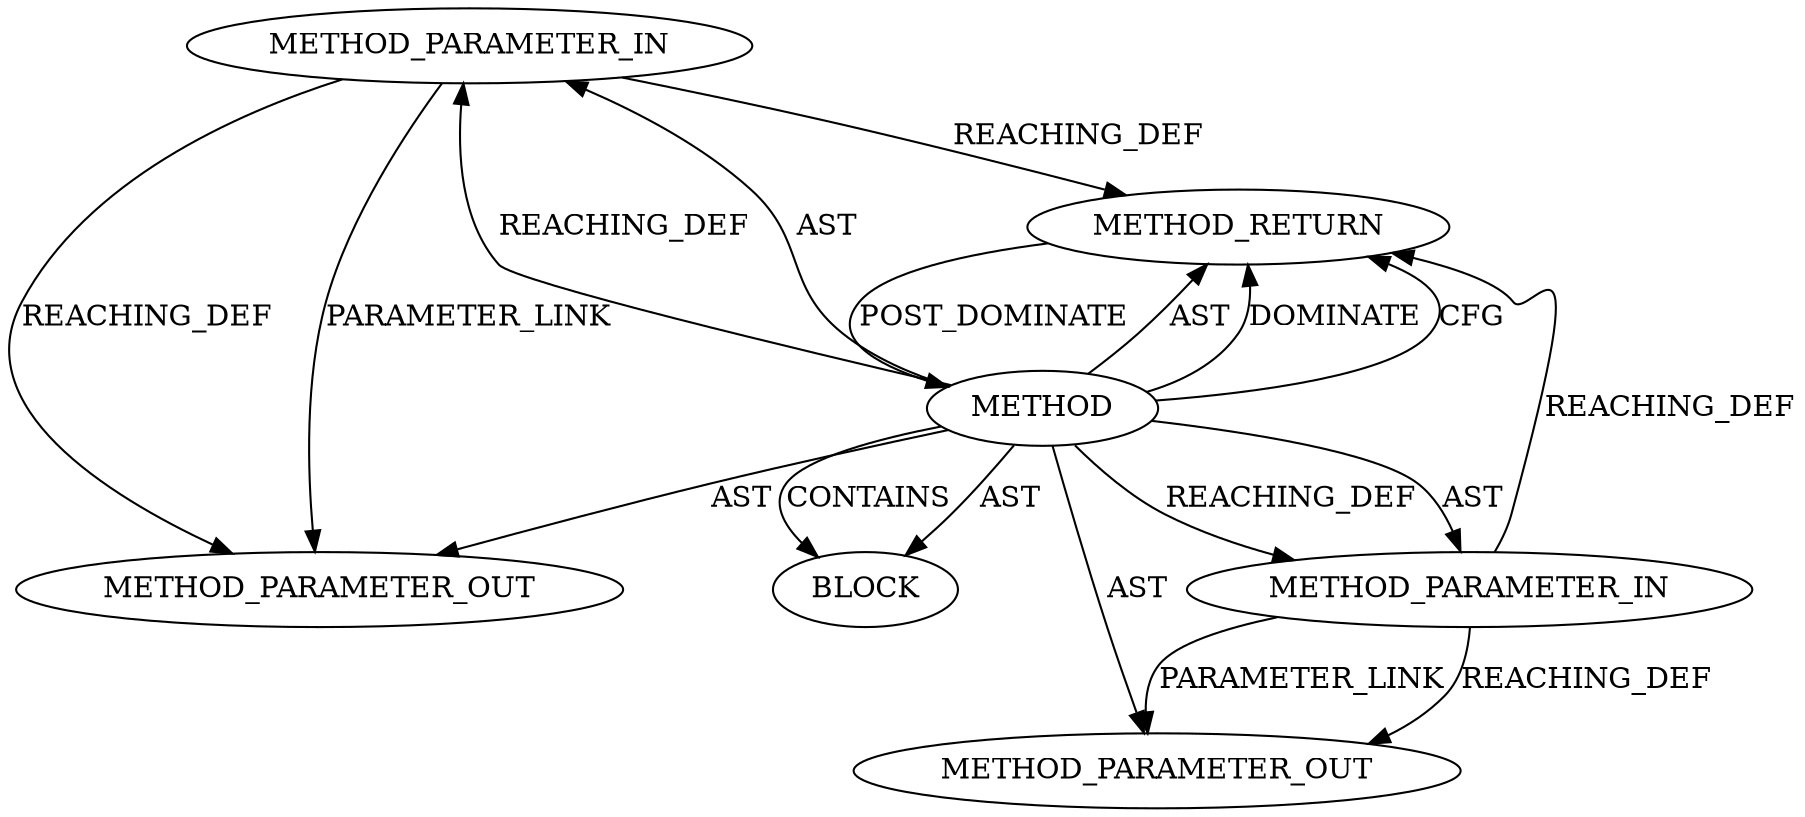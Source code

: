 digraph {
  22166 [label=METHOD_PARAMETER_OUT ORDER=2 CODE="p2" IS_VARIADIC=false TYPE_FULL_NAME="ANY" EVALUATION_STRATEGY="BY_VALUE" INDEX=2 NAME="p2"]
  20397 [label=METHOD_PARAMETER_IN ORDER=2 CODE="p2" IS_VARIADIC=false TYPE_FULL_NAME="ANY" EVALUATION_STRATEGY="BY_VALUE" INDEX=2 NAME="p2"]
  20398 [label=BLOCK ORDER=1 ARGUMENT_INDEX=1 CODE="<empty>" TYPE_FULL_NAME="ANY"]
  20399 [label=METHOD_RETURN ORDER=2 CODE="RET" TYPE_FULL_NAME="ANY" EVALUATION_STRATEGY="BY_VALUE"]
  20395 [label=METHOD AST_PARENT_TYPE="NAMESPACE_BLOCK" AST_PARENT_FULL_NAME="<global>" ORDER=0 CODE="<empty>" FULL_NAME="SNMP_DEC_STATS" IS_EXTERNAL=true FILENAME="<empty>" SIGNATURE="" NAME="SNMP_DEC_STATS"]
  22165 [label=METHOD_PARAMETER_OUT ORDER=1 CODE="p1" IS_VARIADIC=false TYPE_FULL_NAME="ANY" EVALUATION_STRATEGY="BY_VALUE" INDEX=1 NAME="p1"]
  20396 [label=METHOD_PARAMETER_IN ORDER=1 CODE="p1" IS_VARIADIC=false TYPE_FULL_NAME="ANY" EVALUATION_STRATEGY="BY_VALUE" INDEX=1 NAME="p1"]
  20395 -> 20398 [label=CONTAINS ]
  20395 -> 20399 [label=AST ]
  20395 -> 20396 [label=REACHING_DEF VARIABLE=""]
  20397 -> 22166 [label=REACHING_DEF VARIABLE="p2"]
  20395 -> 20399 [label=DOMINATE ]
  20397 -> 22166 [label=PARAMETER_LINK ]
  20395 -> 20397 [label=REACHING_DEF VARIABLE=""]
  20399 -> 20395 [label=POST_DOMINATE ]
  20395 -> 20397 [label=AST ]
  20395 -> 22165 [label=AST ]
  20395 -> 20396 [label=AST ]
  20397 -> 20399 [label=REACHING_DEF VARIABLE="p2"]
  20395 -> 20398 [label=AST ]
  20396 -> 22165 [label=PARAMETER_LINK ]
  20396 -> 20399 [label=REACHING_DEF VARIABLE="p1"]
  20395 -> 20399 [label=CFG ]
  20395 -> 22166 [label=AST ]
  20396 -> 22165 [label=REACHING_DEF VARIABLE="p1"]
}
